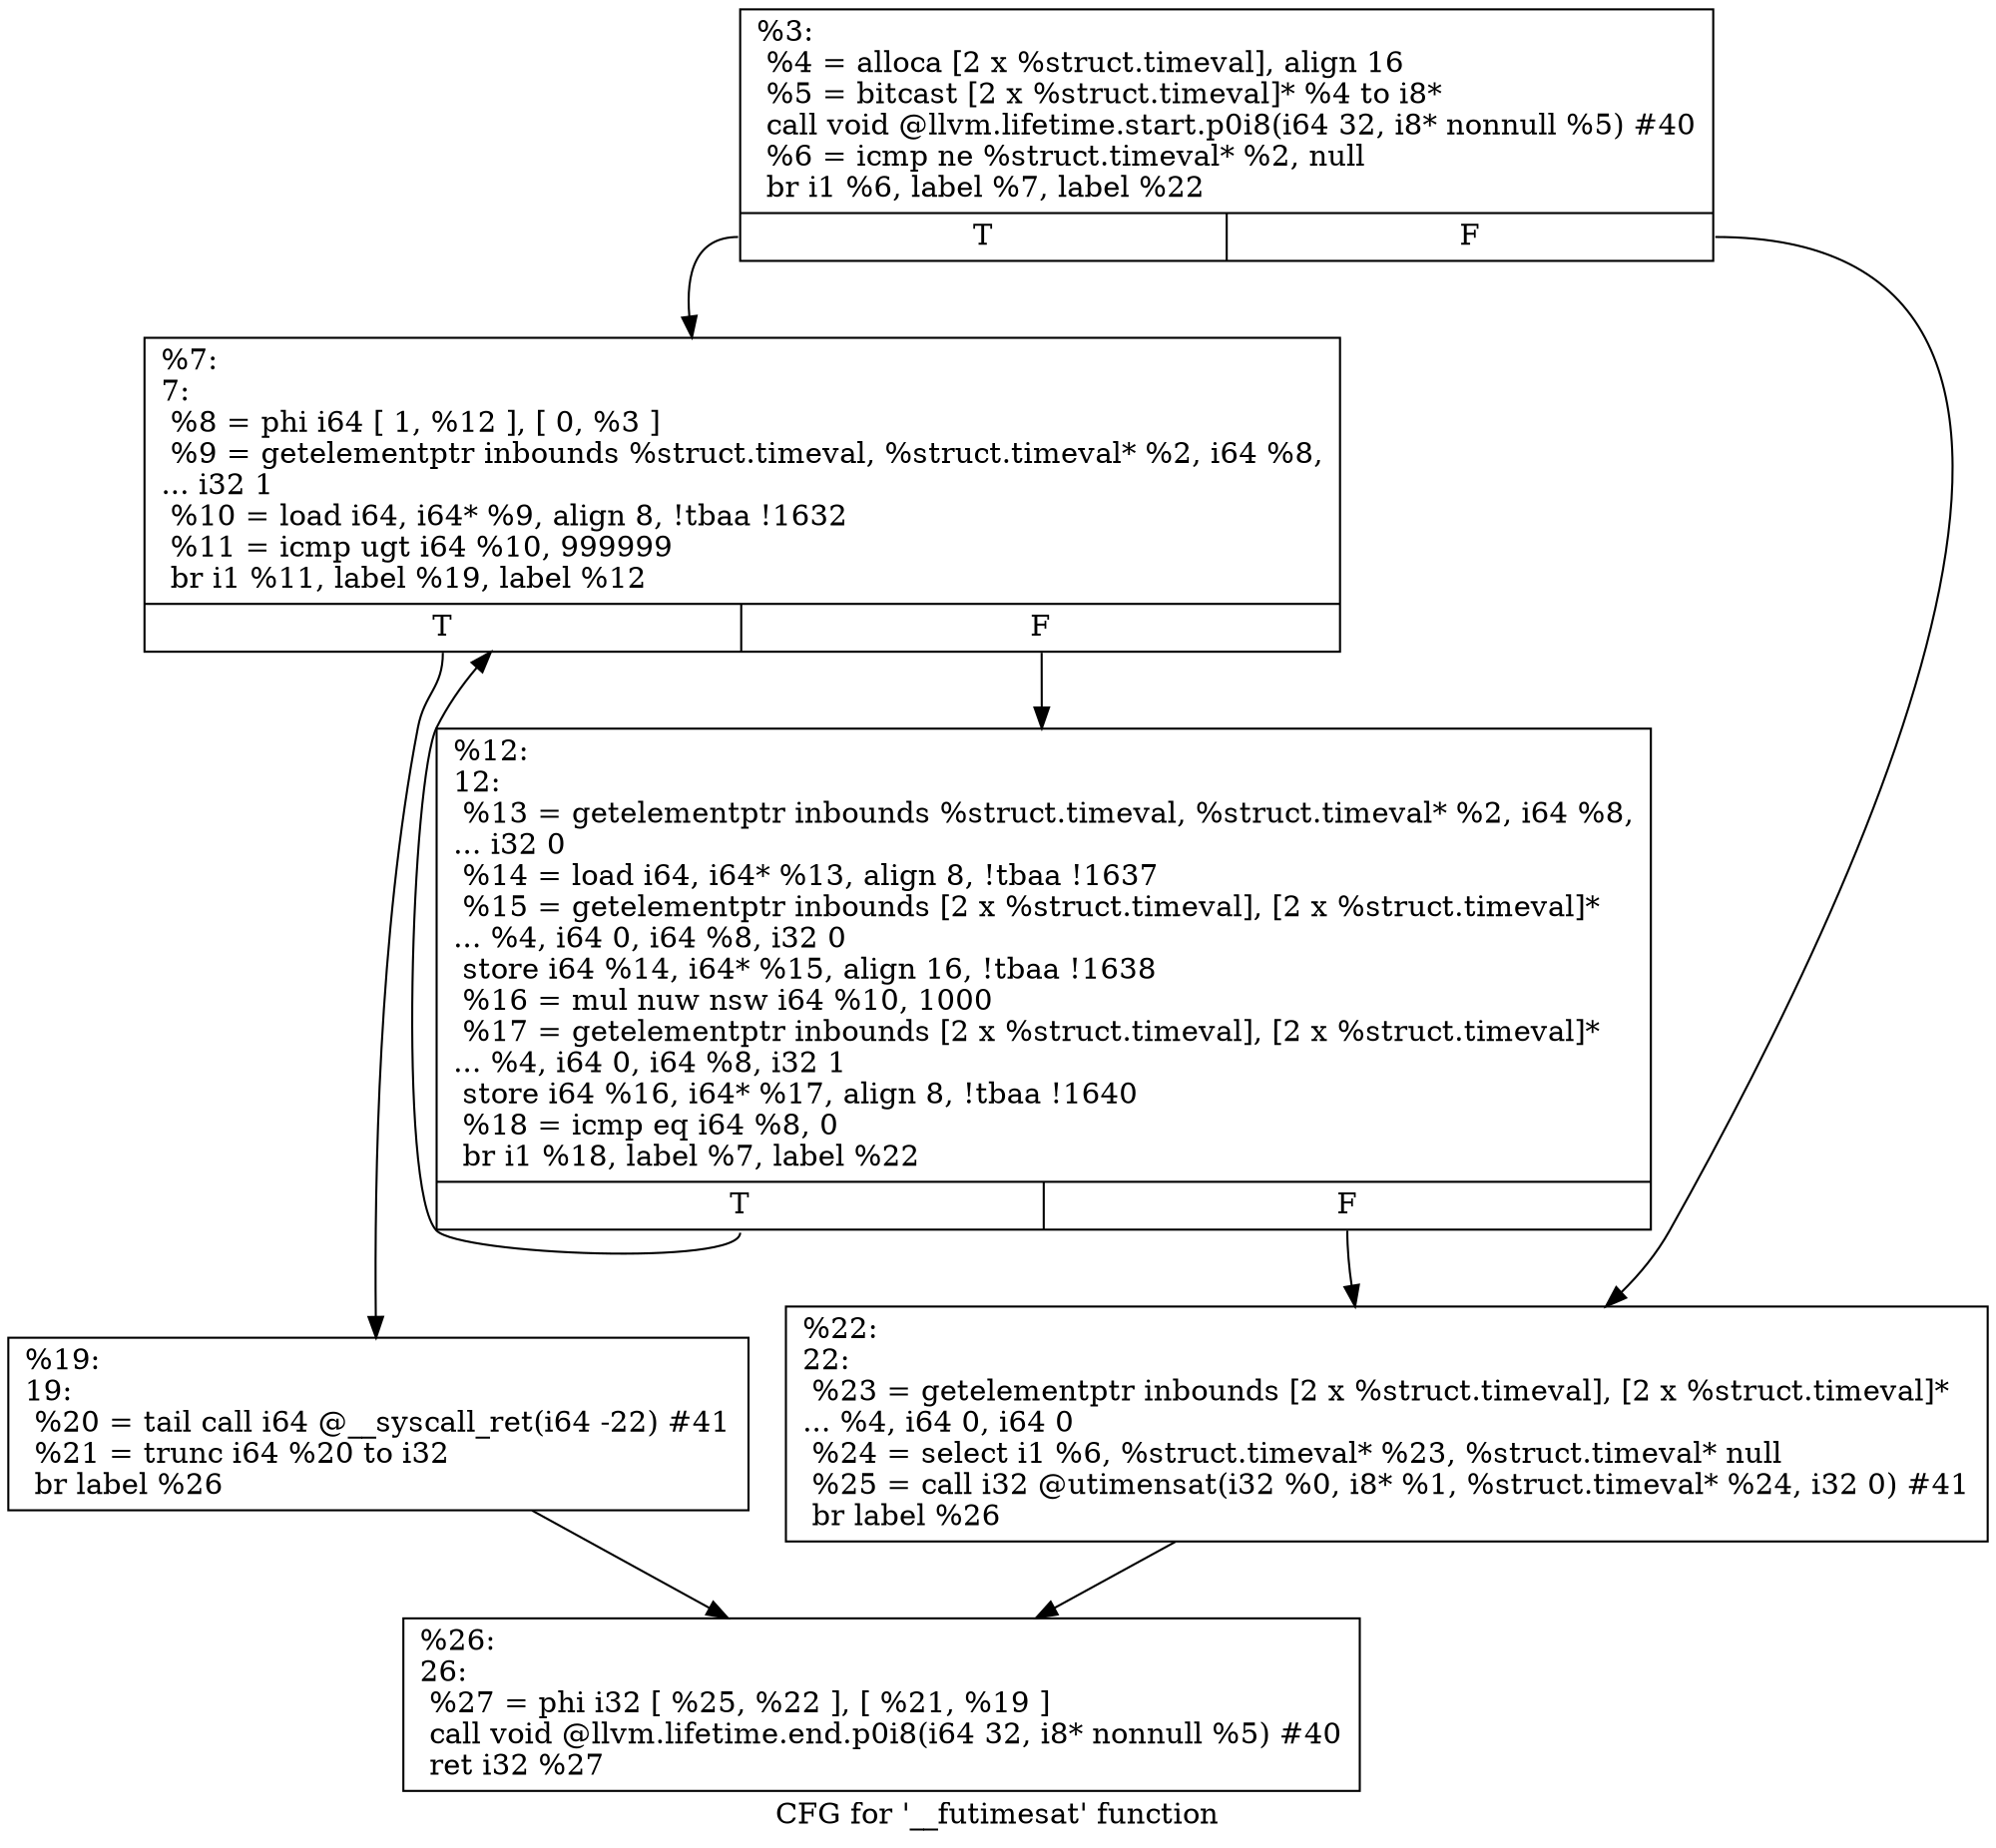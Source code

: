 digraph "CFG for '__futimesat' function" {
	label="CFG for '__futimesat' function";

	Node0x1a8fbf0 [shape=record,label="{%3:\l  %4 = alloca [2 x %struct.timeval], align 16\l  %5 = bitcast [2 x %struct.timeval]* %4 to i8*\l  call void @llvm.lifetime.start.p0i8(i64 32, i8* nonnull %5) #40\l  %6 = icmp ne %struct.timeval* %2, null\l  br i1 %6, label %7, label %22\l|{<s0>T|<s1>F}}"];
	Node0x1a8fbf0:s0 -> Node0x1a90070;
	Node0x1a8fbf0:s1 -> Node0x1a90160;
	Node0x1a90070 [shape=record,label="{%7:\l7:                                                \l  %8 = phi i64 [ 1, %12 ], [ 0, %3 ]\l  %9 = getelementptr inbounds %struct.timeval, %struct.timeval* %2, i64 %8,\l... i32 1\l  %10 = load i64, i64* %9, align 8, !tbaa !1632\l  %11 = icmp ugt i64 %10, 999999\l  br i1 %11, label %19, label %12\l|{<s0>T|<s1>F}}"];
	Node0x1a90070:s0 -> Node0x1a90110;
	Node0x1a90070:s1 -> Node0x1a900c0;
	Node0x1a900c0 [shape=record,label="{%12:\l12:                                               \l  %13 = getelementptr inbounds %struct.timeval, %struct.timeval* %2, i64 %8,\l... i32 0\l  %14 = load i64, i64* %13, align 8, !tbaa !1637\l  %15 = getelementptr inbounds [2 x %struct.timeval], [2 x %struct.timeval]*\l... %4, i64 0, i64 %8, i32 0\l  store i64 %14, i64* %15, align 16, !tbaa !1638\l  %16 = mul nuw nsw i64 %10, 1000\l  %17 = getelementptr inbounds [2 x %struct.timeval], [2 x %struct.timeval]*\l... %4, i64 0, i64 %8, i32 1\l  store i64 %16, i64* %17, align 8, !tbaa !1640\l  %18 = icmp eq i64 %8, 0\l  br i1 %18, label %7, label %22\l|{<s0>T|<s1>F}}"];
	Node0x1a900c0:s0 -> Node0x1a90070;
	Node0x1a900c0:s1 -> Node0x1a90160;
	Node0x1a90110 [shape=record,label="{%19:\l19:                                               \l  %20 = tail call i64 @__syscall_ret(i64 -22) #41\l  %21 = trunc i64 %20 to i32\l  br label %26\l}"];
	Node0x1a90110 -> Node0x1a901b0;
	Node0x1a90160 [shape=record,label="{%22:\l22:                                               \l  %23 = getelementptr inbounds [2 x %struct.timeval], [2 x %struct.timeval]*\l... %4, i64 0, i64 0\l  %24 = select i1 %6, %struct.timeval* %23, %struct.timeval* null\l  %25 = call i32 @utimensat(i32 %0, i8* %1, %struct.timeval* %24, i32 0) #41\l  br label %26\l}"];
	Node0x1a90160 -> Node0x1a901b0;
	Node0x1a901b0 [shape=record,label="{%26:\l26:                                               \l  %27 = phi i32 [ %25, %22 ], [ %21, %19 ]\l  call void @llvm.lifetime.end.p0i8(i64 32, i8* nonnull %5) #40\l  ret i32 %27\l}"];
}
